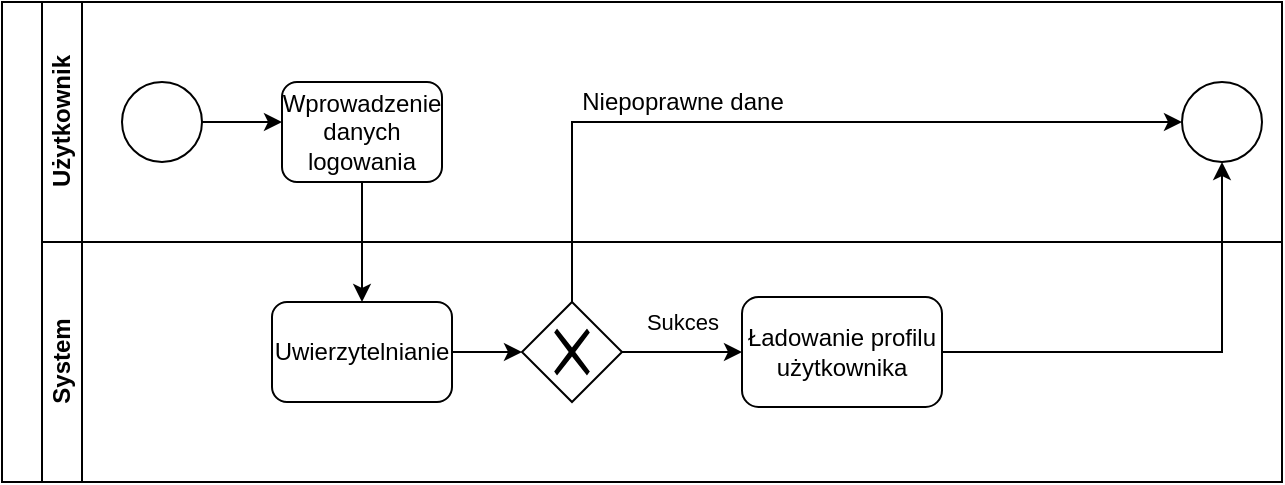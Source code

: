 <mxfile version="12.8.2" type="github"><diagram id="prtHgNgQTEPvFCAcTncT" name="Page-1"><mxGraphModel dx="1058" dy="562" grid="1" gridSize="10" guides="1" tooltips="1" connect="1" arrows="1" fold="1" page="1" pageScale="1" pageWidth="827" pageHeight="1169" math="0" shadow="0"><root><mxCell id="0"/><mxCell id="1" parent="0"/><mxCell id="dNxyNK7c78bLwvsdeMH5-19" value="" style="swimlane;html=1;childLayout=stackLayout;resizeParent=1;resizeParentMax=0;horizontal=0;startSize=20;horizontalStack=0;" parent="1" vertex="1"><mxGeometry x="120" y="120" width="640" height="240" as="geometry"/></mxCell><mxCell id="dNxyNK7c78bLwvsdeMH5-20" value="Użytkownik" style="swimlane;html=1;startSize=20;horizontal=0;" parent="dNxyNK7c78bLwvsdeMH5-19" vertex="1"><mxGeometry x="20" width="620" height="120" as="geometry"/></mxCell><mxCell id="dNxyNK7c78bLwvsdeMH5-25" value="" style="edgeStyle=orthogonalEdgeStyle;rounded=0;orthogonalLoop=1;jettySize=auto;html=1;" parent="dNxyNK7c78bLwvsdeMH5-20" source="dNxyNK7c78bLwvsdeMH5-23" edge="1"><mxGeometry relative="1" as="geometry"><mxPoint x="120" y="60" as="targetPoint"/></mxGeometry></mxCell><mxCell id="dNxyNK7c78bLwvsdeMH5-23" value="" style="ellipse;whiteSpace=wrap;html=1;" parent="dNxyNK7c78bLwvsdeMH5-20" vertex="1"><mxGeometry x="40" y="40" width="40" height="40" as="geometry"/></mxCell><mxCell id="dNxyNK7c78bLwvsdeMH5-32" value="" style="ellipse;whiteSpace=wrap;html=1;" parent="dNxyNK7c78bLwvsdeMH5-20" vertex="1"><mxGeometry x="570" y="40" width="40" height="40" as="geometry"/></mxCell><mxCell id="xYlIwJJTYtiiMLkrFGxf-1" value="Wprowadzenie danych logowania" style="rounded=1;whiteSpace=wrap;html=1;" vertex="1" parent="dNxyNK7c78bLwvsdeMH5-20"><mxGeometry x="120" y="40" width="80" height="50" as="geometry"/></mxCell><mxCell id="dNxyNK7c78bLwvsdeMH5-21" value="System" style="swimlane;html=1;startSize=20;horizontal=0;" parent="dNxyNK7c78bLwvsdeMH5-19" vertex="1"><mxGeometry x="20" y="120" width="620" height="120" as="geometry"/></mxCell><mxCell id="xYlIwJJTYtiiMLkrFGxf-5" style="edgeStyle=orthogonalEdgeStyle;rounded=0;orthogonalLoop=1;jettySize=auto;html=1;exitX=1;exitY=0.5;exitDx=0;exitDy=0;entryX=0;entryY=0.5;entryDx=0;entryDy=0;" edge="1" parent="dNxyNK7c78bLwvsdeMH5-21" source="xYlIwJJTYtiiMLkrFGxf-2" target="xYlIwJJTYtiiMLkrFGxf-3"><mxGeometry relative="1" as="geometry"/></mxCell><mxCell id="xYlIwJJTYtiiMLkrFGxf-2" value="Uwierzytelnianie" style="rounded=1;whiteSpace=wrap;html=1;" vertex="1" parent="dNxyNK7c78bLwvsdeMH5-21"><mxGeometry x="115" y="30" width="90" height="50" as="geometry"/></mxCell><mxCell id="xYlIwJJTYtiiMLkrFGxf-3" value="" style="shape=mxgraph.bpmn.shape;html=1;verticalLabelPosition=bottom;labelBackgroundColor=#ffffff;verticalAlign=top;align=center;perimeter=rhombusPerimeter;background=gateway;outlineConnect=0;outline=none;symbol=exclusiveGw;" vertex="1" parent="dNxyNK7c78bLwvsdeMH5-21"><mxGeometry x="240" y="30" width="50" height="50" as="geometry"/></mxCell><mxCell id="xYlIwJJTYtiiMLkrFGxf-8" value="Ładowanie profilu użytkownika" style="shape=ext;rounded=1;html=1;whiteSpace=wrap;" vertex="1" parent="dNxyNK7c78bLwvsdeMH5-21"><mxGeometry x="350" y="27.5" width="100" height="55" as="geometry"/></mxCell><mxCell id="xYlIwJJTYtiiMLkrFGxf-7" value="Sukces" style="edgeStyle=orthogonalEdgeStyle;rounded=0;orthogonalLoop=1;jettySize=auto;html=1;exitX=1;exitY=0.5;exitDx=0;exitDy=0;entryX=0;entryY=0.5;entryDx=0;entryDy=0;" edge="1" parent="dNxyNK7c78bLwvsdeMH5-21" source="xYlIwJJTYtiiMLkrFGxf-3" target="xYlIwJJTYtiiMLkrFGxf-8"><mxGeometry y="15" relative="1" as="geometry"><mxPoint x="310" y="55.167" as="targetPoint"/><mxPoint as="offset"/></mxGeometry></mxCell><mxCell id="xYlIwJJTYtiiMLkrFGxf-4" style="edgeStyle=orthogonalEdgeStyle;rounded=0;orthogonalLoop=1;jettySize=auto;html=1;exitX=0.5;exitY=1;exitDx=0;exitDy=0;" edge="1" parent="dNxyNK7c78bLwvsdeMH5-19" source="xYlIwJJTYtiiMLkrFGxf-1" target="xYlIwJJTYtiiMLkrFGxf-2"><mxGeometry relative="1" as="geometry"/></mxCell><mxCell id="xYlIwJJTYtiiMLkrFGxf-6" style="edgeStyle=orthogonalEdgeStyle;rounded=0;orthogonalLoop=1;jettySize=auto;html=1;exitX=0.5;exitY=0;exitDx=0;exitDy=0;entryX=0;entryY=0.5;entryDx=0;entryDy=0;" edge="1" parent="dNxyNK7c78bLwvsdeMH5-19" source="xYlIwJJTYtiiMLkrFGxf-3" target="dNxyNK7c78bLwvsdeMH5-32"><mxGeometry relative="1" as="geometry"><mxPoint x="285" y="60" as="targetPoint"/></mxGeometry></mxCell><mxCell id="xYlIwJJTYtiiMLkrFGxf-10" value="Niepoprawne dane" style="text;html=1;align=center;verticalAlign=middle;resizable=0;points=[];labelBackgroundColor=#ffffff;rotation=0;" vertex="1" connectable="0" parent="xYlIwJJTYtiiMLkrFGxf-6"><mxGeometry x="-0.914" y="3" relative="1" as="geometry"><mxPoint x="58" y="-83.33" as="offset"/></mxGeometry></mxCell><mxCell id="xYlIwJJTYtiiMLkrFGxf-9" style="edgeStyle=orthogonalEdgeStyle;rounded=0;orthogonalLoop=1;jettySize=auto;html=1;exitX=1;exitY=0.5;exitDx=0;exitDy=0;entryX=0.5;entryY=1;entryDx=0;entryDy=0;" edge="1" parent="dNxyNK7c78bLwvsdeMH5-19" source="xYlIwJJTYtiiMLkrFGxf-8" target="dNxyNK7c78bLwvsdeMH5-32"><mxGeometry relative="1" as="geometry"/></mxCell></root></mxGraphModel></diagram></mxfile>